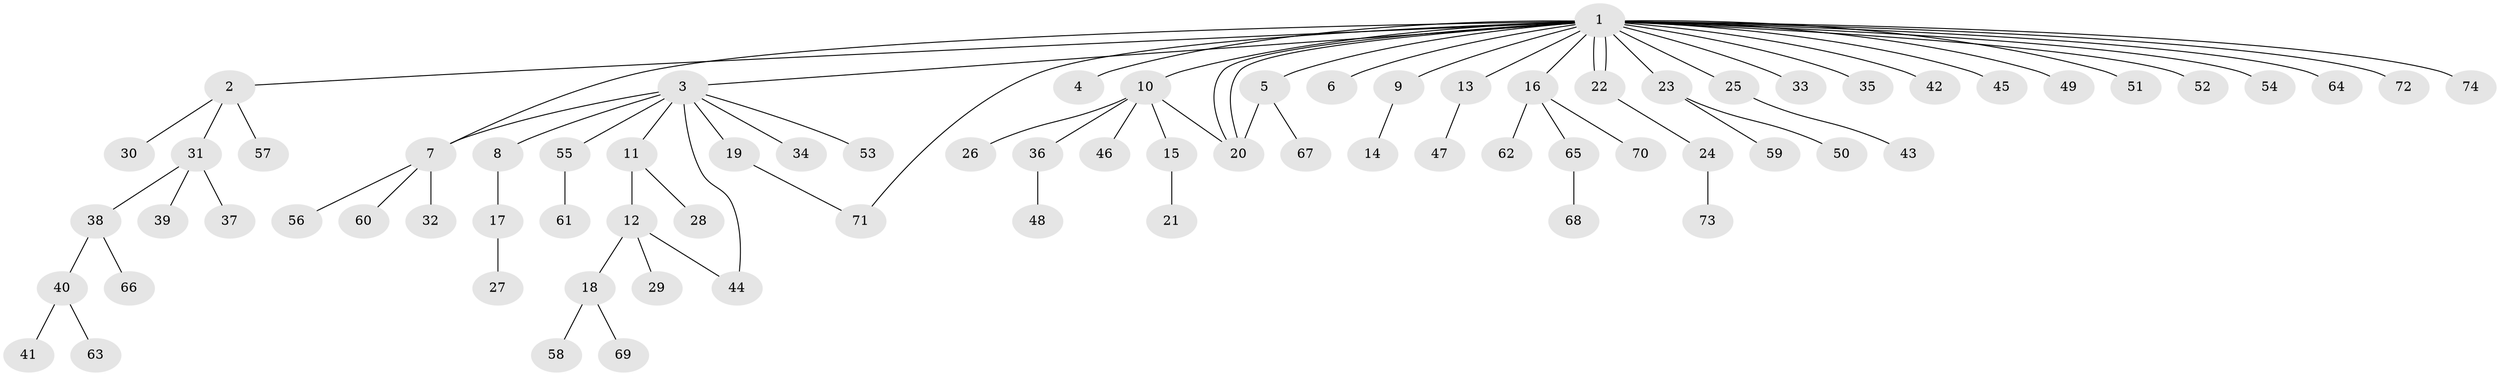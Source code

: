 // Generated by graph-tools (version 1.1) at 2025/49/03/09/25 03:49:58]
// undirected, 74 vertices, 80 edges
graph export_dot {
graph [start="1"]
  node [color=gray90,style=filled];
  1;
  2;
  3;
  4;
  5;
  6;
  7;
  8;
  9;
  10;
  11;
  12;
  13;
  14;
  15;
  16;
  17;
  18;
  19;
  20;
  21;
  22;
  23;
  24;
  25;
  26;
  27;
  28;
  29;
  30;
  31;
  32;
  33;
  34;
  35;
  36;
  37;
  38;
  39;
  40;
  41;
  42;
  43;
  44;
  45;
  46;
  47;
  48;
  49;
  50;
  51;
  52;
  53;
  54;
  55;
  56;
  57;
  58;
  59;
  60;
  61;
  62;
  63;
  64;
  65;
  66;
  67;
  68;
  69;
  70;
  71;
  72;
  73;
  74;
  1 -- 2;
  1 -- 3;
  1 -- 4;
  1 -- 5;
  1 -- 6;
  1 -- 7;
  1 -- 9;
  1 -- 10;
  1 -- 13;
  1 -- 16;
  1 -- 20;
  1 -- 20;
  1 -- 22;
  1 -- 22;
  1 -- 23;
  1 -- 25;
  1 -- 33;
  1 -- 35;
  1 -- 42;
  1 -- 45;
  1 -- 49;
  1 -- 51;
  1 -- 52;
  1 -- 54;
  1 -- 64;
  1 -- 71;
  1 -- 72;
  1 -- 74;
  2 -- 30;
  2 -- 31;
  2 -- 57;
  3 -- 7;
  3 -- 8;
  3 -- 11;
  3 -- 19;
  3 -- 34;
  3 -- 44;
  3 -- 53;
  3 -- 55;
  5 -- 20;
  5 -- 67;
  7 -- 32;
  7 -- 56;
  7 -- 60;
  8 -- 17;
  9 -- 14;
  10 -- 15;
  10 -- 20;
  10 -- 26;
  10 -- 36;
  10 -- 46;
  11 -- 12;
  11 -- 28;
  12 -- 18;
  12 -- 29;
  12 -- 44;
  13 -- 47;
  15 -- 21;
  16 -- 62;
  16 -- 65;
  16 -- 70;
  17 -- 27;
  18 -- 58;
  18 -- 69;
  19 -- 71;
  22 -- 24;
  23 -- 50;
  23 -- 59;
  24 -- 73;
  25 -- 43;
  31 -- 37;
  31 -- 38;
  31 -- 39;
  36 -- 48;
  38 -- 40;
  38 -- 66;
  40 -- 41;
  40 -- 63;
  55 -- 61;
  65 -- 68;
}

